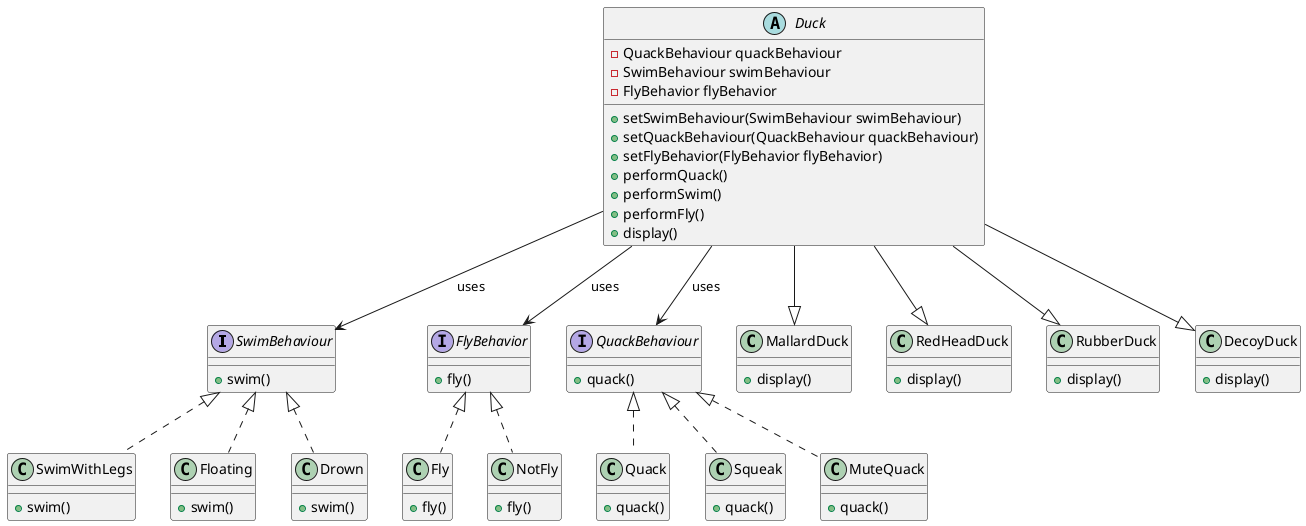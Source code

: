@startuml

' Interfaces
interface SwimBehaviour {
    +swim()
}

interface FlyBehavior {
    +fly()
}

interface QuackBehaviour {
    +quack()
}

' Abstract Duck Class
abstract class Duck {
    -QuackBehaviour quackBehaviour
    -SwimBehaviour swimBehaviour
    -FlyBehavior flyBehavior
    +setSwimBehaviour(SwimBehaviour swimBehaviour)
    +setQuackBehaviour(QuackBehaviour quackBehaviour)
    +setFlyBehavior(FlyBehavior flyBehavior)
    +performQuack()
    +performSwim()
    +performFly()
    +display()
}

' Ducks
class MallardDuck {
    +display()
}
class RedHeadDuck {
    +display()
}
class RubberDuck {
    +display()
}
class DecoyDuck {
    +display()
}

' Swim Behaviour Implementations
class SwimWithLegs {
    +swim()
}
class Floating {
    +swim()
}
class Drown {
    +swim()
}

' Fly Behaviour Implementations
class Fly {
    +fly()
}
class NotFly {
    +fly()
}

' Quack Behaviour Implementations
class Quack {
    +quack()
}
class Squeak {
    +quack()
}
class MuteQuack {
    +quack()
}

' Relationships
Duck --|> MallardDuck
Duck --|> RedHeadDuck
Duck --|> RubberDuck
Duck --|> DecoyDuck

SwimBehaviour <|.. SwimWithLegs
SwimBehaviour <|.. Floating
SwimBehaviour <|.. Drown

FlyBehavior <|.. Fly
FlyBehavior <|.. NotFly

QuackBehaviour <|.. Quack
QuackBehaviour <|.. Squeak
QuackBehaviour <|.. MuteQuack

Duck --> QuackBehaviour : uses
Duck --> SwimBehaviour : uses
Duck --> FlyBehavior : uses

@enduml
